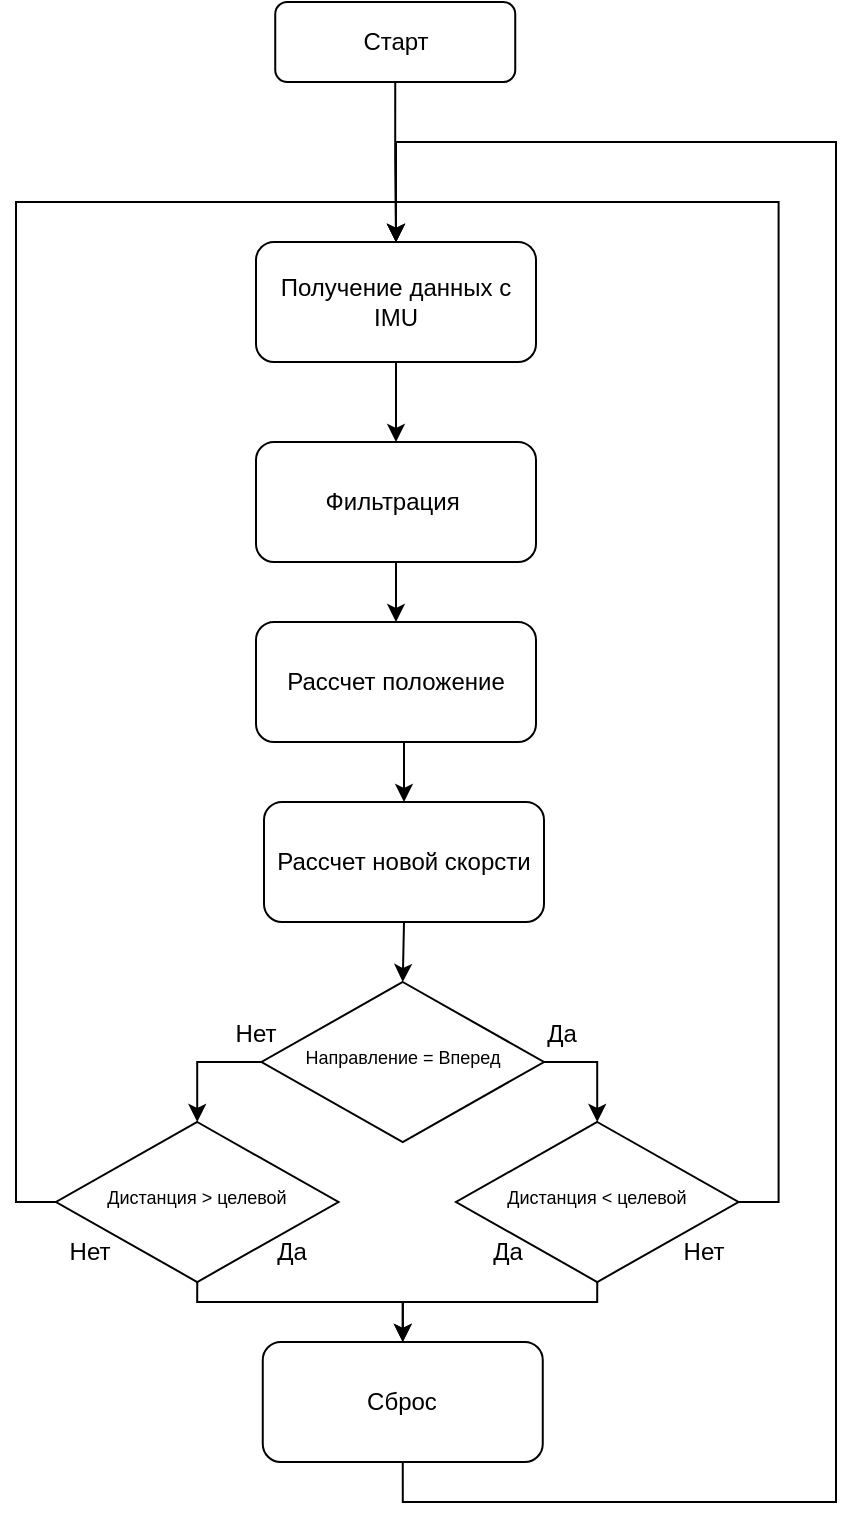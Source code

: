 <mxfile version="24.1.0" type="device">
  <diagram id="C5RBs43oDa-KdzZeNtuy" name="Page-1">
    <mxGraphModel dx="1509" dy="916" grid="0" gridSize="10" guides="1" tooltips="1" connect="1" arrows="1" fold="1" page="0" pageScale="1" pageWidth="827" pageHeight="1169" math="0" shadow="0">
      <root>
        <mxCell id="WIyWlLk6GJQsqaUBKTNV-0" />
        <mxCell id="WIyWlLk6GJQsqaUBKTNV-1" parent="WIyWlLk6GJQsqaUBKTNV-0" />
        <mxCell id="9jqqhzqyvr-DAFX3ICBT-16" style="edgeStyle=orthogonalEdgeStyle;rounded=0;orthogonalLoop=1;jettySize=auto;html=1;exitX=0.5;exitY=1;exitDx=0;exitDy=0;entryX=0.5;entryY=0;entryDx=0;entryDy=0;" edge="1" parent="WIyWlLk6GJQsqaUBKTNV-1" source="WIyWlLk6GJQsqaUBKTNV-3" target="9jqqhzqyvr-DAFX3ICBT-10">
          <mxGeometry relative="1" as="geometry" />
        </mxCell>
        <mxCell id="WIyWlLk6GJQsqaUBKTNV-3" value="Получение данных с IMU" style="rounded=1;whiteSpace=wrap;html=1;fontSize=12;glass=0;strokeWidth=1;shadow=0;" parent="WIyWlLk6GJQsqaUBKTNV-1" vertex="1">
          <mxGeometry x="329" y="280" width="140" height="60" as="geometry" />
        </mxCell>
        <mxCell id="9jqqhzqyvr-DAFX3ICBT-15" style="edgeStyle=orthogonalEdgeStyle;rounded=0;orthogonalLoop=1;jettySize=auto;html=1;exitX=0.5;exitY=1;exitDx=0;exitDy=0;entryX=0.5;entryY=0;entryDx=0;entryDy=0;" edge="1" parent="WIyWlLk6GJQsqaUBKTNV-1" source="9jqqhzqyvr-DAFX3ICBT-10" target="9jqqhzqyvr-DAFX3ICBT-14">
          <mxGeometry relative="1" as="geometry" />
        </mxCell>
        <mxCell id="9jqqhzqyvr-DAFX3ICBT-10" value="Фильтрация&amp;nbsp;" style="rounded=1;whiteSpace=wrap;html=1;fontSize=12;glass=0;strokeWidth=1;shadow=0;" vertex="1" parent="WIyWlLk6GJQsqaUBKTNV-1">
          <mxGeometry x="329" y="380" width="140" height="60" as="geometry" />
        </mxCell>
        <mxCell id="9jqqhzqyvr-DAFX3ICBT-18" style="edgeStyle=orthogonalEdgeStyle;rounded=0;orthogonalLoop=1;jettySize=auto;html=1;exitX=0.5;exitY=1;exitDx=0;exitDy=0;entryX=0.5;entryY=0;entryDx=0;entryDy=0;" edge="1" parent="WIyWlLk6GJQsqaUBKTNV-1" source="9jqqhzqyvr-DAFX3ICBT-14" target="9jqqhzqyvr-DAFX3ICBT-17">
          <mxGeometry relative="1" as="geometry" />
        </mxCell>
        <mxCell id="9jqqhzqyvr-DAFX3ICBT-14" value="Рассчет положение" style="rounded=1;whiteSpace=wrap;html=1;fontSize=12;glass=0;strokeWidth=1;shadow=0;" vertex="1" parent="WIyWlLk6GJQsqaUBKTNV-1">
          <mxGeometry x="329" y="470" width="140" height="60" as="geometry" />
        </mxCell>
        <mxCell id="9jqqhzqyvr-DAFX3ICBT-20" style="edgeStyle=orthogonalEdgeStyle;rounded=0;orthogonalLoop=1;jettySize=auto;html=1;exitX=0.5;exitY=1;exitDx=0;exitDy=0;entryX=0.5;entryY=0;entryDx=0;entryDy=0;" edge="1" parent="WIyWlLk6GJQsqaUBKTNV-1" source="9jqqhzqyvr-DAFX3ICBT-17" target="9jqqhzqyvr-DAFX3ICBT-19">
          <mxGeometry relative="1" as="geometry" />
        </mxCell>
        <mxCell id="9jqqhzqyvr-DAFX3ICBT-17" value="Рассчет новой скорсти" style="rounded=1;whiteSpace=wrap;html=1;fontSize=12;glass=0;strokeWidth=1;shadow=0;" vertex="1" parent="WIyWlLk6GJQsqaUBKTNV-1">
          <mxGeometry x="333" y="560" width="140" height="60" as="geometry" />
        </mxCell>
        <mxCell id="9jqqhzqyvr-DAFX3ICBT-22" style="edgeStyle=orthogonalEdgeStyle;rounded=0;orthogonalLoop=1;jettySize=auto;html=1;exitX=1;exitY=0.5;exitDx=0;exitDy=0;entryX=0.5;entryY=0;entryDx=0;entryDy=0;" edge="1" parent="WIyWlLk6GJQsqaUBKTNV-1" source="9jqqhzqyvr-DAFX3ICBT-19" target="9jqqhzqyvr-DAFX3ICBT-23">
          <mxGeometry relative="1" as="geometry">
            <mxPoint x="539" y="740" as="targetPoint" />
          </mxGeometry>
        </mxCell>
        <mxCell id="9jqqhzqyvr-DAFX3ICBT-25" style="edgeStyle=orthogonalEdgeStyle;rounded=0;orthogonalLoop=1;jettySize=auto;html=1;exitX=0;exitY=0.5;exitDx=0;exitDy=0;entryX=0.5;entryY=0;entryDx=0;entryDy=0;" edge="1" parent="WIyWlLk6GJQsqaUBKTNV-1" source="9jqqhzqyvr-DAFX3ICBT-19" target="9jqqhzqyvr-DAFX3ICBT-24">
          <mxGeometry relative="1" as="geometry" />
        </mxCell>
        <mxCell id="9jqqhzqyvr-DAFX3ICBT-19" value="Направление = Вперед" style="rhombus;whiteSpace=wrap;html=1;shadow=0;fontFamily=Helvetica;fontSize=9;align=center;strokeWidth=1;spacing=6;spacingTop=-4;" vertex="1" parent="WIyWlLk6GJQsqaUBKTNV-1">
          <mxGeometry x="331.75" y="650" width="141.25" height="80" as="geometry" />
        </mxCell>
        <mxCell id="9jqqhzqyvr-DAFX3ICBT-27" style="edgeStyle=orthogonalEdgeStyle;rounded=0;orthogonalLoop=1;jettySize=auto;html=1;exitX=1;exitY=0.5;exitDx=0;exitDy=0;entryX=0.5;entryY=0;entryDx=0;entryDy=0;" edge="1" parent="WIyWlLk6GJQsqaUBKTNV-1" source="9jqqhzqyvr-DAFX3ICBT-23" target="WIyWlLk6GJQsqaUBKTNV-3">
          <mxGeometry relative="1" as="geometry" />
        </mxCell>
        <mxCell id="9jqqhzqyvr-DAFX3ICBT-30" style="edgeStyle=orthogonalEdgeStyle;rounded=0;orthogonalLoop=1;jettySize=auto;html=1;exitX=0.5;exitY=1;exitDx=0;exitDy=0;entryX=0.5;entryY=0;entryDx=0;entryDy=0;" edge="1" parent="WIyWlLk6GJQsqaUBKTNV-1" source="9jqqhzqyvr-DAFX3ICBT-23" target="9jqqhzqyvr-DAFX3ICBT-28">
          <mxGeometry relative="1" as="geometry">
            <mxPoint x="529" y="860" as="targetPoint" />
            <Array as="points">
              <mxPoint x="500" y="810" />
              <mxPoint x="403" y="810" />
            </Array>
          </mxGeometry>
        </mxCell>
        <mxCell id="9jqqhzqyvr-DAFX3ICBT-23" value="Дистанция &amp;lt; целевой" style="rhombus;whiteSpace=wrap;html=1;shadow=0;fontFamily=Helvetica;fontSize=9;align=center;strokeWidth=1;spacing=6;spacingTop=-4;" vertex="1" parent="WIyWlLk6GJQsqaUBKTNV-1">
          <mxGeometry x="429" y="720" width="141.25" height="80" as="geometry" />
        </mxCell>
        <mxCell id="9jqqhzqyvr-DAFX3ICBT-26" style="edgeStyle=orthogonalEdgeStyle;rounded=0;orthogonalLoop=1;jettySize=auto;html=1;exitX=0;exitY=0.5;exitDx=0;exitDy=0;entryX=0.5;entryY=0;entryDx=0;entryDy=0;" edge="1" parent="WIyWlLk6GJQsqaUBKTNV-1" source="9jqqhzqyvr-DAFX3ICBT-24" target="WIyWlLk6GJQsqaUBKTNV-3">
          <mxGeometry relative="1" as="geometry">
            <Array as="points">
              <mxPoint x="209" y="760" />
              <mxPoint x="209" y="260" />
              <mxPoint x="399" y="260" />
            </Array>
          </mxGeometry>
        </mxCell>
        <mxCell id="9jqqhzqyvr-DAFX3ICBT-29" style="edgeStyle=orthogonalEdgeStyle;rounded=0;orthogonalLoop=1;jettySize=auto;html=1;exitX=0.5;exitY=1;exitDx=0;exitDy=0;entryX=0.5;entryY=0;entryDx=0;entryDy=0;" edge="1" parent="WIyWlLk6GJQsqaUBKTNV-1" source="9jqqhzqyvr-DAFX3ICBT-24" target="9jqqhzqyvr-DAFX3ICBT-28">
          <mxGeometry relative="1" as="geometry">
            <Array as="points">
              <mxPoint x="300" y="810" />
              <mxPoint x="403" y="810" />
            </Array>
          </mxGeometry>
        </mxCell>
        <mxCell id="9jqqhzqyvr-DAFX3ICBT-24" value="Дистанция &amp;gt; целевой" style="rhombus;whiteSpace=wrap;html=1;shadow=0;fontFamily=Helvetica;fontSize=9;align=center;strokeWidth=1;spacing=6;spacingTop=-4;" vertex="1" parent="WIyWlLk6GJQsqaUBKTNV-1">
          <mxGeometry x="229" y="720" width="141.25" height="80" as="geometry" />
        </mxCell>
        <mxCell id="9jqqhzqyvr-DAFX3ICBT-31" style="edgeStyle=orthogonalEdgeStyle;rounded=0;orthogonalLoop=1;jettySize=auto;html=1;exitX=0.5;exitY=1;exitDx=0;exitDy=0;entryX=0.5;entryY=0;entryDx=0;entryDy=0;" edge="1" parent="WIyWlLk6GJQsqaUBKTNV-1" source="9jqqhzqyvr-DAFX3ICBT-28" target="WIyWlLk6GJQsqaUBKTNV-3">
          <mxGeometry relative="1" as="geometry">
            <Array as="points">
              <mxPoint x="402" y="910" />
              <mxPoint x="619" y="910" />
              <mxPoint x="619" y="230" />
              <mxPoint x="399" y="230" />
            </Array>
          </mxGeometry>
        </mxCell>
        <mxCell id="9jqqhzqyvr-DAFX3ICBT-28" value="Сброс" style="rounded=1;whiteSpace=wrap;html=1;fontSize=12;glass=0;strokeWidth=1;shadow=0;" vertex="1" parent="WIyWlLk6GJQsqaUBKTNV-1">
          <mxGeometry x="332.38" y="830" width="140" height="60" as="geometry" />
        </mxCell>
        <mxCell id="9jqqhzqyvr-DAFX3ICBT-33" style="edgeStyle=orthogonalEdgeStyle;rounded=0;orthogonalLoop=1;jettySize=auto;html=1;exitX=0.5;exitY=1;exitDx=0;exitDy=0;entryX=0.5;entryY=0;entryDx=0;entryDy=0;" edge="1" parent="WIyWlLk6GJQsqaUBKTNV-1" source="9jqqhzqyvr-DAFX3ICBT-32" target="WIyWlLk6GJQsqaUBKTNV-3">
          <mxGeometry relative="1" as="geometry" />
        </mxCell>
        <mxCell id="9jqqhzqyvr-DAFX3ICBT-32" value="Старт" style="rounded=1;whiteSpace=wrap;html=1;fontSize=12;glass=0;strokeWidth=1;shadow=0;" vertex="1" parent="WIyWlLk6GJQsqaUBKTNV-1">
          <mxGeometry x="338.62" y="160" width="120" height="40" as="geometry" />
        </mxCell>
        <mxCell id="9jqqhzqyvr-DAFX3ICBT-34" value="Да" style="text;html=1;align=center;verticalAlign=middle;whiteSpace=wrap;rounded=0;" vertex="1" parent="WIyWlLk6GJQsqaUBKTNV-1">
          <mxGeometry x="452" y="661" width="60" height="30" as="geometry" />
        </mxCell>
        <mxCell id="9jqqhzqyvr-DAFX3ICBT-35" value="Нет" style="text;html=1;align=center;verticalAlign=middle;whiteSpace=wrap;rounded=0;" vertex="1" parent="WIyWlLk6GJQsqaUBKTNV-1">
          <mxGeometry x="299" y="661" width="60" height="30" as="geometry" />
        </mxCell>
        <mxCell id="9jqqhzqyvr-DAFX3ICBT-37" value="Нет" style="text;html=1;align=center;verticalAlign=middle;whiteSpace=wrap;rounded=0;" vertex="1" parent="WIyWlLk6GJQsqaUBKTNV-1">
          <mxGeometry x="216" y="770" width="60" height="30" as="geometry" />
        </mxCell>
        <mxCell id="9jqqhzqyvr-DAFX3ICBT-38" value="Нет" style="text;html=1;align=center;verticalAlign=middle;whiteSpace=wrap;rounded=0;" vertex="1" parent="WIyWlLk6GJQsqaUBKTNV-1">
          <mxGeometry x="523" y="770" width="60" height="30" as="geometry" />
        </mxCell>
        <mxCell id="9jqqhzqyvr-DAFX3ICBT-39" value="Да" style="text;html=1;align=center;verticalAlign=middle;whiteSpace=wrap;rounded=0;" vertex="1" parent="WIyWlLk6GJQsqaUBKTNV-1">
          <mxGeometry x="317" y="770" width="60" height="30" as="geometry" />
        </mxCell>
        <mxCell id="9jqqhzqyvr-DAFX3ICBT-40" value="Да" style="text;html=1;align=center;verticalAlign=middle;whiteSpace=wrap;rounded=0;" vertex="1" parent="WIyWlLk6GJQsqaUBKTNV-1">
          <mxGeometry x="425" y="770" width="60" height="30" as="geometry" />
        </mxCell>
      </root>
    </mxGraphModel>
  </diagram>
</mxfile>
